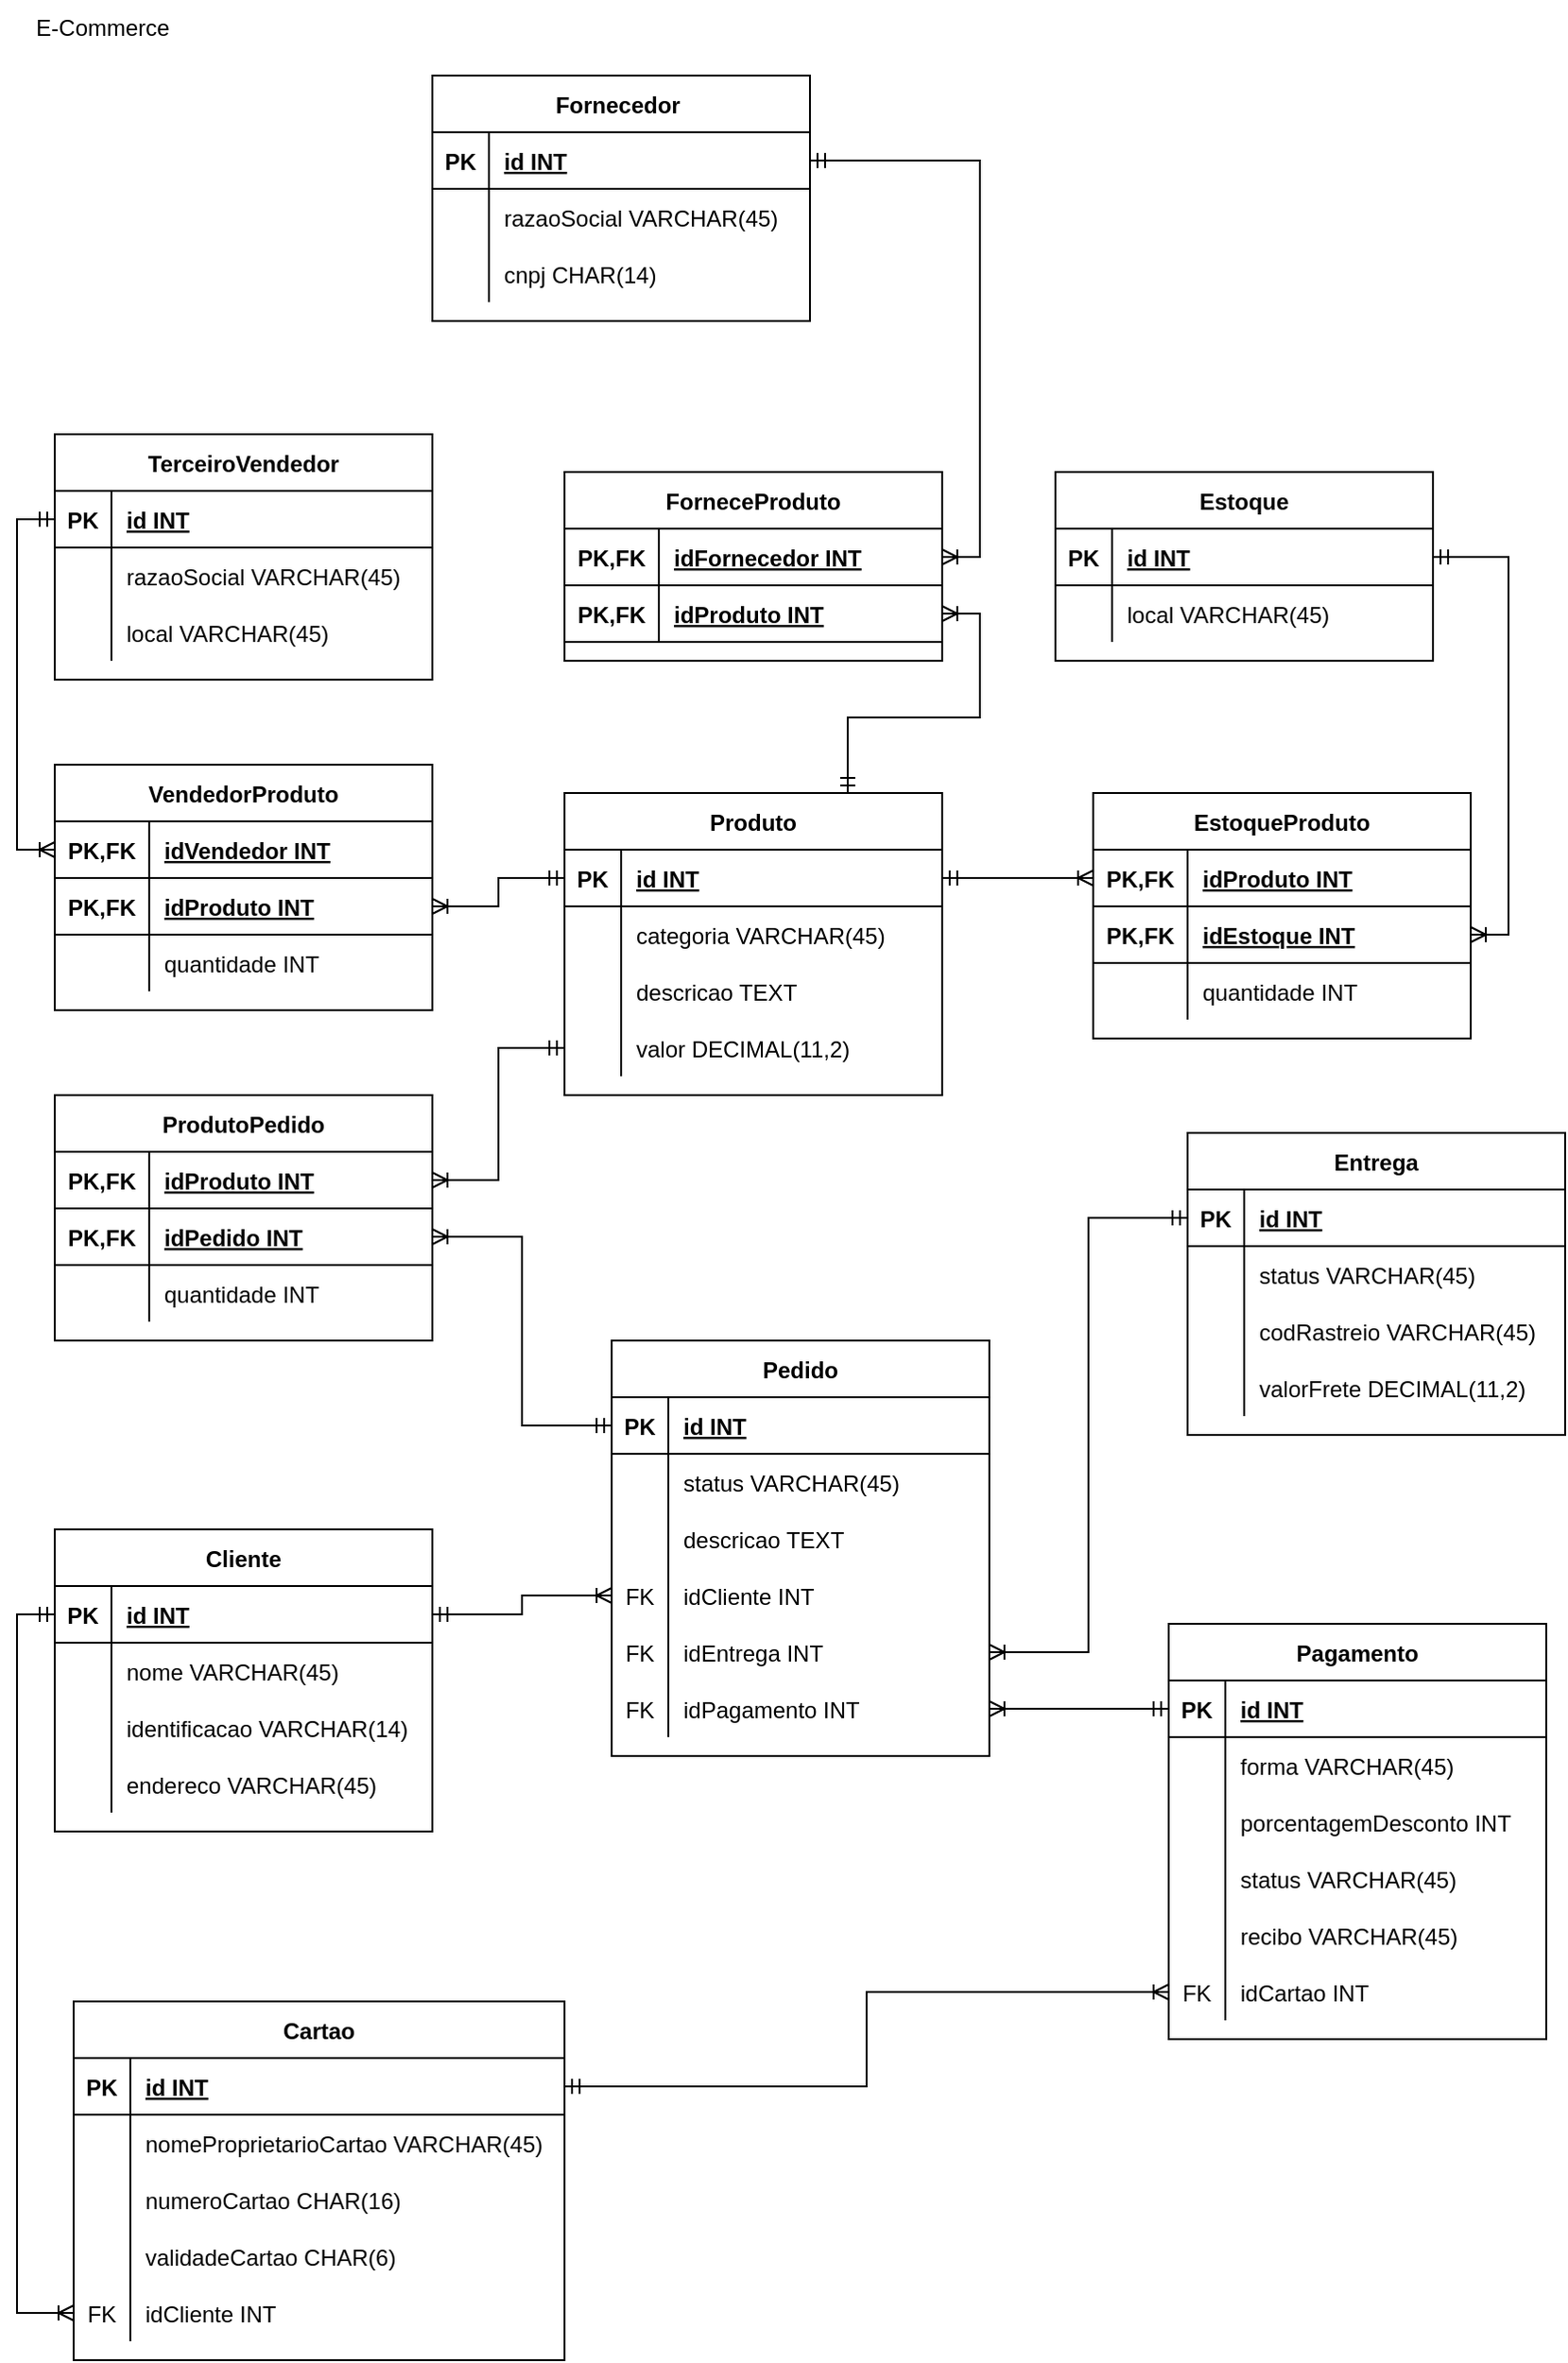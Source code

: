 <mxfile version="20.3.7" type="device"><diagram id="R2lEEEUBdFMjLlhIrx00" name="Page-1"><mxGraphModel dx="1422" dy="734" grid="1" gridSize="10" guides="1" tooltips="1" connect="1" arrows="1" fold="1" page="1" pageScale="1" pageWidth="850" pageHeight="1100" math="0" shadow="0" extFonts="Permanent Marker^https://fonts.googleapis.com/css?family=Permanent+Marker"><root><mxCell id="0"/><mxCell id="1" parent="0"/><mxCell id="KJIgtZhB9n6YzsX5uqHX-1" value="Fornecedor " style="shape=table;startSize=30;container=1;collapsible=1;childLayout=tableLayout;fixedRows=1;rowLines=0;fontStyle=1;align=center;resizeLast=1;" vertex="1" parent="1"><mxGeometry x="230" y="50" width="200" height="130" as="geometry"/></mxCell><mxCell id="KJIgtZhB9n6YzsX5uqHX-2" value="" style="shape=tableRow;horizontal=0;startSize=0;swimlaneHead=0;swimlaneBody=0;fillColor=none;collapsible=0;dropTarget=0;points=[[0,0.5],[1,0.5]];portConstraint=eastwest;top=0;left=0;right=0;bottom=1;" vertex="1" parent="KJIgtZhB9n6YzsX5uqHX-1"><mxGeometry y="30" width="200" height="30" as="geometry"/></mxCell><mxCell id="KJIgtZhB9n6YzsX5uqHX-3" value="PK" style="shape=partialRectangle;connectable=0;fillColor=none;top=0;left=0;bottom=0;right=0;fontStyle=1;overflow=hidden;" vertex="1" parent="KJIgtZhB9n6YzsX5uqHX-2"><mxGeometry width="30" height="30" as="geometry"><mxRectangle width="30" height="30" as="alternateBounds"/></mxGeometry></mxCell><mxCell id="KJIgtZhB9n6YzsX5uqHX-4" value="id INT" style="shape=partialRectangle;connectable=0;fillColor=none;top=0;left=0;bottom=0;right=0;align=left;spacingLeft=6;fontStyle=5;overflow=hidden;" vertex="1" parent="KJIgtZhB9n6YzsX5uqHX-2"><mxGeometry x="30" width="170" height="30" as="geometry"><mxRectangle width="170" height="30" as="alternateBounds"/></mxGeometry></mxCell><mxCell id="KJIgtZhB9n6YzsX5uqHX-5" value="" style="shape=tableRow;horizontal=0;startSize=0;swimlaneHead=0;swimlaneBody=0;fillColor=none;collapsible=0;dropTarget=0;points=[[0,0.5],[1,0.5]];portConstraint=eastwest;top=0;left=0;right=0;bottom=0;" vertex="1" parent="KJIgtZhB9n6YzsX5uqHX-1"><mxGeometry y="60" width="200" height="30" as="geometry"/></mxCell><mxCell id="KJIgtZhB9n6YzsX5uqHX-6" value="" style="shape=partialRectangle;connectable=0;fillColor=none;top=0;left=0;bottom=0;right=0;editable=1;overflow=hidden;" vertex="1" parent="KJIgtZhB9n6YzsX5uqHX-5"><mxGeometry width="30" height="30" as="geometry"><mxRectangle width="30" height="30" as="alternateBounds"/></mxGeometry></mxCell><mxCell id="KJIgtZhB9n6YzsX5uqHX-7" value="razaoSocial VARCHAR(45)" style="shape=partialRectangle;connectable=0;fillColor=none;top=0;left=0;bottom=0;right=0;align=left;spacingLeft=6;overflow=hidden;" vertex="1" parent="KJIgtZhB9n6YzsX5uqHX-5"><mxGeometry x="30" width="170" height="30" as="geometry"><mxRectangle width="170" height="30" as="alternateBounds"/></mxGeometry></mxCell><mxCell id="KJIgtZhB9n6YzsX5uqHX-8" value="" style="shape=tableRow;horizontal=0;startSize=0;swimlaneHead=0;swimlaneBody=0;fillColor=none;collapsible=0;dropTarget=0;points=[[0,0.5],[1,0.5]];portConstraint=eastwest;top=0;left=0;right=0;bottom=0;" vertex="1" parent="KJIgtZhB9n6YzsX5uqHX-1"><mxGeometry y="90" width="200" height="30" as="geometry"/></mxCell><mxCell id="KJIgtZhB9n6YzsX5uqHX-9" value="" style="shape=partialRectangle;connectable=0;fillColor=none;top=0;left=0;bottom=0;right=0;editable=1;overflow=hidden;" vertex="1" parent="KJIgtZhB9n6YzsX5uqHX-8"><mxGeometry width="30" height="30" as="geometry"><mxRectangle width="30" height="30" as="alternateBounds"/></mxGeometry></mxCell><mxCell id="KJIgtZhB9n6YzsX5uqHX-10" value="cnpj CHAR(14)" style="shape=partialRectangle;connectable=0;fillColor=none;top=0;left=0;bottom=0;right=0;align=left;spacingLeft=6;overflow=hidden;" vertex="1" parent="KJIgtZhB9n6YzsX5uqHX-8"><mxGeometry x="30" width="170" height="30" as="geometry"><mxRectangle width="170" height="30" as="alternateBounds"/></mxGeometry></mxCell><mxCell id="KJIgtZhB9n6YzsX5uqHX-14" value="E-Commerce" style="text;html=1;align=center;verticalAlign=middle;resizable=0;points=[];autosize=1;strokeColor=none;fillColor=none;" vertex="1" parent="1"><mxGeometry x="10" y="10" width="90" height="30" as="geometry"/></mxCell><mxCell id="KJIgtZhB9n6YzsX5uqHX-22" value="TerceiroVendedor" style="shape=table;startSize=30;container=1;collapsible=1;childLayout=tableLayout;fixedRows=1;rowLines=0;fontStyle=1;align=center;resizeLast=1;" vertex="1" parent="1"><mxGeometry x="30" y="240" width="200" height="130" as="geometry"/></mxCell><mxCell id="KJIgtZhB9n6YzsX5uqHX-23" value="" style="shape=tableRow;horizontal=0;startSize=0;swimlaneHead=0;swimlaneBody=0;fillColor=none;collapsible=0;dropTarget=0;points=[[0,0.5],[1,0.5]];portConstraint=eastwest;top=0;left=0;right=0;bottom=1;" vertex="1" parent="KJIgtZhB9n6YzsX5uqHX-22"><mxGeometry y="30" width="200" height="30" as="geometry"/></mxCell><mxCell id="KJIgtZhB9n6YzsX5uqHX-24" value="PK" style="shape=partialRectangle;connectable=0;fillColor=none;top=0;left=0;bottom=0;right=0;fontStyle=1;overflow=hidden;" vertex="1" parent="KJIgtZhB9n6YzsX5uqHX-23"><mxGeometry width="30" height="30" as="geometry"><mxRectangle width="30" height="30" as="alternateBounds"/></mxGeometry></mxCell><mxCell id="KJIgtZhB9n6YzsX5uqHX-25" value="id INT" style="shape=partialRectangle;connectable=0;fillColor=none;top=0;left=0;bottom=0;right=0;align=left;spacingLeft=6;fontStyle=5;overflow=hidden;" vertex="1" parent="KJIgtZhB9n6YzsX5uqHX-23"><mxGeometry x="30" width="170" height="30" as="geometry"><mxRectangle width="170" height="30" as="alternateBounds"/></mxGeometry></mxCell><mxCell id="KJIgtZhB9n6YzsX5uqHX-26" value="" style="shape=tableRow;horizontal=0;startSize=0;swimlaneHead=0;swimlaneBody=0;fillColor=none;collapsible=0;dropTarget=0;points=[[0,0.5],[1,0.5]];portConstraint=eastwest;top=0;left=0;right=0;bottom=0;" vertex="1" parent="KJIgtZhB9n6YzsX5uqHX-22"><mxGeometry y="60" width="200" height="30" as="geometry"/></mxCell><mxCell id="KJIgtZhB9n6YzsX5uqHX-27" value="" style="shape=partialRectangle;connectable=0;fillColor=none;top=0;left=0;bottom=0;right=0;editable=1;overflow=hidden;" vertex="1" parent="KJIgtZhB9n6YzsX5uqHX-26"><mxGeometry width="30" height="30" as="geometry"><mxRectangle width="30" height="30" as="alternateBounds"/></mxGeometry></mxCell><mxCell id="KJIgtZhB9n6YzsX5uqHX-28" value="razaoSocial VARCHAR(45)" style="shape=partialRectangle;connectable=0;fillColor=none;top=0;left=0;bottom=0;right=0;align=left;spacingLeft=6;overflow=hidden;" vertex="1" parent="KJIgtZhB9n6YzsX5uqHX-26"><mxGeometry x="30" width="170" height="30" as="geometry"><mxRectangle width="170" height="30" as="alternateBounds"/></mxGeometry></mxCell><mxCell id="KJIgtZhB9n6YzsX5uqHX-29" value="" style="shape=tableRow;horizontal=0;startSize=0;swimlaneHead=0;swimlaneBody=0;fillColor=none;collapsible=0;dropTarget=0;points=[[0,0.5],[1,0.5]];portConstraint=eastwest;top=0;left=0;right=0;bottom=0;" vertex="1" parent="KJIgtZhB9n6YzsX5uqHX-22"><mxGeometry y="90" width="200" height="30" as="geometry"/></mxCell><mxCell id="KJIgtZhB9n6YzsX5uqHX-30" value="" style="shape=partialRectangle;connectable=0;fillColor=none;top=0;left=0;bottom=0;right=0;editable=1;overflow=hidden;" vertex="1" parent="KJIgtZhB9n6YzsX5uqHX-29"><mxGeometry width="30" height="30" as="geometry"><mxRectangle width="30" height="30" as="alternateBounds"/></mxGeometry></mxCell><mxCell id="KJIgtZhB9n6YzsX5uqHX-31" value="local VARCHAR(45)" style="shape=partialRectangle;connectable=0;fillColor=none;top=0;left=0;bottom=0;right=0;align=left;spacingLeft=6;overflow=hidden;" vertex="1" parent="KJIgtZhB9n6YzsX5uqHX-29"><mxGeometry x="30" width="170" height="30" as="geometry"><mxRectangle width="170" height="30" as="alternateBounds"/></mxGeometry></mxCell><mxCell id="KJIgtZhB9n6YzsX5uqHX-42" value="Estoque" style="shape=table;startSize=30;container=1;collapsible=1;childLayout=tableLayout;fixedRows=1;rowLines=0;fontStyle=1;align=center;resizeLast=1;" vertex="1" parent="1"><mxGeometry x="560" y="260" width="200" height="100" as="geometry"/></mxCell><mxCell id="KJIgtZhB9n6YzsX5uqHX-43" value="" style="shape=tableRow;horizontal=0;startSize=0;swimlaneHead=0;swimlaneBody=0;fillColor=none;collapsible=0;dropTarget=0;points=[[0,0.5],[1,0.5]];portConstraint=eastwest;top=0;left=0;right=0;bottom=1;" vertex="1" parent="KJIgtZhB9n6YzsX5uqHX-42"><mxGeometry y="30" width="200" height="30" as="geometry"/></mxCell><mxCell id="KJIgtZhB9n6YzsX5uqHX-44" value="PK" style="shape=partialRectangle;connectable=0;fillColor=none;top=0;left=0;bottom=0;right=0;fontStyle=1;overflow=hidden;" vertex="1" parent="KJIgtZhB9n6YzsX5uqHX-43"><mxGeometry width="30" height="30" as="geometry"><mxRectangle width="30" height="30" as="alternateBounds"/></mxGeometry></mxCell><mxCell id="KJIgtZhB9n6YzsX5uqHX-45" value="id INT" style="shape=partialRectangle;connectable=0;fillColor=none;top=0;left=0;bottom=0;right=0;align=left;spacingLeft=6;fontStyle=5;overflow=hidden;" vertex="1" parent="KJIgtZhB9n6YzsX5uqHX-43"><mxGeometry x="30" width="170" height="30" as="geometry"><mxRectangle width="170" height="30" as="alternateBounds"/></mxGeometry></mxCell><mxCell id="KJIgtZhB9n6YzsX5uqHX-46" value="" style="shape=tableRow;horizontal=0;startSize=0;swimlaneHead=0;swimlaneBody=0;fillColor=none;collapsible=0;dropTarget=0;points=[[0,0.5],[1,0.5]];portConstraint=eastwest;top=0;left=0;right=0;bottom=0;" vertex="1" parent="KJIgtZhB9n6YzsX5uqHX-42"><mxGeometry y="60" width="200" height="30" as="geometry"/></mxCell><mxCell id="KJIgtZhB9n6YzsX5uqHX-47" value="" style="shape=partialRectangle;connectable=0;fillColor=none;top=0;left=0;bottom=0;right=0;editable=1;overflow=hidden;" vertex="1" parent="KJIgtZhB9n6YzsX5uqHX-46"><mxGeometry width="30" height="30" as="geometry"><mxRectangle width="30" height="30" as="alternateBounds"/></mxGeometry></mxCell><mxCell id="KJIgtZhB9n6YzsX5uqHX-48" value="local VARCHAR(45)" style="shape=partialRectangle;connectable=0;fillColor=none;top=0;left=0;bottom=0;right=0;align=left;spacingLeft=6;overflow=hidden;" vertex="1" parent="KJIgtZhB9n6YzsX5uqHX-46"><mxGeometry x="30" width="170" height="30" as="geometry"><mxRectangle width="170" height="30" as="alternateBounds"/></mxGeometry></mxCell><mxCell id="KJIgtZhB9n6YzsX5uqHX-52" value="ForneceProduto" style="shape=table;startSize=30;container=1;collapsible=1;childLayout=tableLayout;fixedRows=1;rowLines=0;fontStyle=1;align=center;resizeLast=1;" vertex="1" parent="1"><mxGeometry x="300" y="260" width="200" height="100" as="geometry"/></mxCell><mxCell id="KJIgtZhB9n6YzsX5uqHX-53" value="" style="shape=tableRow;horizontal=0;startSize=0;swimlaneHead=0;swimlaneBody=0;fillColor=none;collapsible=0;dropTarget=0;points=[[0,0.5],[1,0.5]];portConstraint=eastwest;top=0;left=0;right=0;bottom=1;" vertex="1" parent="KJIgtZhB9n6YzsX5uqHX-52"><mxGeometry y="30" width="200" height="30" as="geometry"/></mxCell><mxCell id="KJIgtZhB9n6YzsX5uqHX-54" value="PK,FK" style="shape=partialRectangle;connectable=0;fillColor=none;top=0;left=0;bottom=0;right=0;fontStyle=1;overflow=hidden;" vertex="1" parent="KJIgtZhB9n6YzsX5uqHX-53"><mxGeometry width="50" height="30" as="geometry"><mxRectangle width="50" height="30" as="alternateBounds"/></mxGeometry></mxCell><mxCell id="KJIgtZhB9n6YzsX5uqHX-55" value="idFornecedor INT" style="shape=partialRectangle;connectable=0;fillColor=none;top=0;left=0;bottom=0;right=0;align=left;spacingLeft=6;fontStyle=5;overflow=hidden;" vertex="1" parent="KJIgtZhB9n6YzsX5uqHX-53"><mxGeometry x="50" width="150" height="30" as="geometry"><mxRectangle width="150" height="30" as="alternateBounds"/></mxGeometry></mxCell><mxCell id="KJIgtZhB9n6YzsX5uqHX-62" value="" style="shape=tableRow;horizontal=0;startSize=0;swimlaneHead=0;swimlaneBody=0;fillColor=none;collapsible=0;dropTarget=0;points=[[0,0.5],[1,0.5]];portConstraint=eastwest;top=0;left=0;right=0;bottom=1;" vertex="1" parent="KJIgtZhB9n6YzsX5uqHX-52"><mxGeometry y="60" width="200" height="30" as="geometry"/></mxCell><mxCell id="KJIgtZhB9n6YzsX5uqHX-63" value="PK,FK" style="shape=partialRectangle;connectable=0;fillColor=none;top=0;left=0;bottom=0;right=0;fontStyle=1;overflow=hidden;" vertex="1" parent="KJIgtZhB9n6YzsX5uqHX-62"><mxGeometry width="50" height="30" as="geometry"><mxRectangle width="50" height="30" as="alternateBounds"/></mxGeometry></mxCell><mxCell id="KJIgtZhB9n6YzsX5uqHX-64" value="idProduto INT" style="shape=partialRectangle;connectable=0;fillColor=none;top=0;left=0;bottom=0;right=0;align=left;spacingLeft=6;fontStyle=5;overflow=hidden;" vertex="1" parent="KJIgtZhB9n6YzsX5uqHX-62"><mxGeometry x="50" width="150" height="30" as="geometry"><mxRectangle width="150" height="30" as="alternateBounds"/></mxGeometry></mxCell><mxCell id="KJIgtZhB9n6YzsX5uqHX-106" value="Produto" style="shape=table;startSize=30;container=1;collapsible=1;childLayout=tableLayout;fixedRows=1;rowLines=0;fontStyle=1;align=center;resizeLast=1;" vertex="1" parent="1"><mxGeometry x="300" y="430" width="200" height="160" as="geometry"/></mxCell><mxCell id="KJIgtZhB9n6YzsX5uqHX-107" value="" style="shape=tableRow;horizontal=0;startSize=0;swimlaneHead=0;swimlaneBody=0;fillColor=none;collapsible=0;dropTarget=0;points=[[0,0.5],[1,0.5]];portConstraint=eastwest;top=0;left=0;right=0;bottom=1;" vertex="1" parent="KJIgtZhB9n6YzsX5uqHX-106"><mxGeometry y="30" width="200" height="30" as="geometry"/></mxCell><mxCell id="KJIgtZhB9n6YzsX5uqHX-108" value="PK" style="shape=partialRectangle;connectable=0;fillColor=none;top=0;left=0;bottom=0;right=0;fontStyle=1;overflow=hidden;" vertex="1" parent="KJIgtZhB9n6YzsX5uqHX-107"><mxGeometry width="30" height="30" as="geometry"><mxRectangle width="30" height="30" as="alternateBounds"/></mxGeometry></mxCell><mxCell id="KJIgtZhB9n6YzsX5uqHX-109" value="id INT" style="shape=partialRectangle;connectable=0;fillColor=none;top=0;left=0;bottom=0;right=0;align=left;spacingLeft=6;fontStyle=5;overflow=hidden;" vertex="1" parent="KJIgtZhB9n6YzsX5uqHX-107"><mxGeometry x="30" width="170" height="30" as="geometry"><mxRectangle width="170" height="30" as="alternateBounds"/></mxGeometry></mxCell><mxCell id="KJIgtZhB9n6YzsX5uqHX-110" value="" style="shape=tableRow;horizontal=0;startSize=0;swimlaneHead=0;swimlaneBody=0;fillColor=none;collapsible=0;dropTarget=0;points=[[0,0.5],[1,0.5]];portConstraint=eastwest;top=0;left=0;right=0;bottom=0;" vertex="1" parent="KJIgtZhB9n6YzsX5uqHX-106"><mxGeometry y="60" width="200" height="30" as="geometry"/></mxCell><mxCell id="KJIgtZhB9n6YzsX5uqHX-111" value="" style="shape=partialRectangle;connectable=0;fillColor=none;top=0;left=0;bottom=0;right=0;editable=1;overflow=hidden;" vertex="1" parent="KJIgtZhB9n6YzsX5uqHX-110"><mxGeometry width="30" height="30" as="geometry"><mxRectangle width="30" height="30" as="alternateBounds"/></mxGeometry></mxCell><mxCell id="KJIgtZhB9n6YzsX5uqHX-112" value="categoria VARCHAR(45)" style="shape=partialRectangle;connectable=0;fillColor=none;top=0;left=0;bottom=0;right=0;align=left;spacingLeft=6;overflow=hidden;" vertex="1" parent="KJIgtZhB9n6YzsX5uqHX-110"><mxGeometry x="30" width="170" height="30" as="geometry"><mxRectangle width="170" height="30" as="alternateBounds"/></mxGeometry></mxCell><mxCell id="KJIgtZhB9n6YzsX5uqHX-113" value="" style="shape=tableRow;horizontal=0;startSize=0;swimlaneHead=0;swimlaneBody=0;fillColor=none;collapsible=0;dropTarget=0;points=[[0,0.5],[1,0.5]];portConstraint=eastwest;top=0;left=0;right=0;bottom=0;" vertex="1" parent="KJIgtZhB9n6YzsX5uqHX-106"><mxGeometry y="90" width="200" height="30" as="geometry"/></mxCell><mxCell id="KJIgtZhB9n6YzsX5uqHX-114" value="" style="shape=partialRectangle;connectable=0;fillColor=none;top=0;left=0;bottom=0;right=0;editable=1;overflow=hidden;" vertex="1" parent="KJIgtZhB9n6YzsX5uqHX-113"><mxGeometry width="30" height="30" as="geometry"><mxRectangle width="30" height="30" as="alternateBounds"/></mxGeometry></mxCell><mxCell id="KJIgtZhB9n6YzsX5uqHX-115" value="descricao TEXT" style="shape=partialRectangle;connectable=0;fillColor=none;top=0;left=0;bottom=0;right=0;align=left;spacingLeft=6;overflow=hidden;" vertex="1" parent="KJIgtZhB9n6YzsX5uqHX-113"><mxGeometry x="30" width="170" height="30" as="geometry"><mxRectangle width="170" height="30" as="alternateBounds"/></mxGeometry></mxCell><mxCell id="KJIgtZhB9n6YzsX5uqHX-132" value="" style="shape=tableRow;horizontal=0;startSize=0;swimlaneHead=0;swimlaneBody=0;fillColor=none;collapsible=0;dropTarget=0;points=[[0,0.5],[1,0.5]];portConstraint=eastwest;top=0;left=0;right=0;bottom=0;" vertex="1" parent="KJIgtZhB9n6YzsX5uqHX-106"><mxGeometry y="120" width="200" height="30" as="geometry"/></mxCell><mxCell id="KJIgtZhB9n6YzsX5uqHX-133" value="" style="shape=partialRectangle;connectable=0;fillColor=none;top=0;left=0;bottom=0;right=0;editable=1;overflow=hidden;" vertex="1" parent="KJIgtZhB9n6YzsX5uqHX-132"><mxGeometry width="30" height="30" as="geometry"><mxRectangle width="30" height="30" as="alternateBounds"/></mxGeometry></mxCell><mxCell id="KJIgtZhB9n6YzsX5uqHX-134" value="valor DECIMAL(11,2)" style="shape=partialRectangle;connectable=0;fillColor=none;top=0;left=0;bottom=0;right=0;align=left;spacingLeft=6;overflow=hidden;" vertex="1" parent="KJIgtZhB9n6YzsX5uqHX-132"><mxGeometry x="30" width="170" height="30" as="geometry"><mxRectangle width="170" height="30" as="alternateBounds"/></mxGeometry></mxCell><mxCell id="KJIgtZhB9n6YzsX5uqHX-119" value="VendedorProduto" style="shape=table;startSize=30;container=1;collapsible=1;childLayout=tableLayout;fixedRows=1;rowLines=0;fontStyle=1;align=center;resizeLast=1;" vertex="1" parent="1"><mxGeometry x="30" y="415" width="200" height="130" as="geometry"/></mxCell><mxCell id="KJIgtZhB9n6YzsX5uqHX-76" value="" style="shape=tableRow;horizontal=0;startSize=0;swimlaneHead=0;swimlaneBody=0;fillColor=none;collapsible=0;dropTarget=0;points=[[0,0.5],[1,0.5]];portConstraint=eastwest;top=0;left=0;right=0;bottom=1;" vertex="1" parent="KJIgtZhB9n6YzsX5uqHX-119"><mxGeometry y="30" width="200" height="30" as="geometry"/></mxCell><mxCell id="KJIgtZhB9n6YzsX5uqHX-77" value="PK,FK" style="shape=partialRectangle;connectable=0;fillColor=none;top=0;left=0;bottom=0;right=0;fontStyle=1;overflow=hidden;" vertex="1" parent="KJIgtZhB9n6YzsX5uqHX-76"><mxGeometry width="50" height="30" as="geometry"><mxRectangle width="50" height="30" as="alternateBounds"/></mxGeometry></mxCell><mxCell id="KJIgtZhB9n6YzsX5uqHX-78" value="idVendedor INT" style="shape=partialRectangle;connectable=0;fillColor=none;top=0;left=0;bottom=0;right=0;align=left;spacingLeft=6;fontStyle=5;overflow=hidden;" vertex="1" parent="KJIgtZhB9n6YzsX5uqHX-76"><mxGeometry x="50" width="150" height="30" as="geometry"><mxRectangle width="150" height="30" as="alternateBounds"/></mxGeometry></mxCell><mxCell id="KJIgtZhB9n6YzsX5uqHX-79" value="" style="shape=tableRow;horizontal=0;startSize=0;swimlaneHead=0;swimlaneBody=0;fillColor=none;collapsible=0;dropTarget=0;points=[[0,0.5],[1,0.5]];portConstraint=eastwest;top=0;left=0;right=0;bottom=1;" vertex="1" parent="KJIgtZhB9n6YzsX5uqHX-119"><mxGeometry y="60" width="200" height="30" as="geometry"/></mxCell><mxCell id="KJIgtZhB9n6YzsX5uqHX-80" value="PK,FK" style="shape=partialRectangle;connectable=0;fillColor=none;top=0;left=0;bottom=0;right=0;fontStyle=1;overflow=hidden;" vertex="1" parent="KJIgtZhB9n6YzsX5uqHX-79"><mxGeometry width="50" height="30" as="geometry"><mxRectangle width="50" height="30" as="alternateBounds"/></mxGeometry></mxCell><mxCell id="KJIgtZhB9n6YzsX5uqHX-81" value="idProduto INT" style="shape=partialRectangle;connectable=0;fillColor=none;top=0;left=0;bottom=0;right=0;align=left;spacingLeft=6;fontStyle=5;overflow=hidden;" vertex="1" parent="KJIgtZhB9n6YzsX5uqHX-79"><mxGeometry x="50" width="150" height="30" as="geometry"><mxRectangle width="150" height="30" as="alternateBounds"/></mxGeometry></mxCell><mxCell id="KJIgtZhB9n6YzsX5uqHX-126" value="" style="shape=tableRow;horizontal=0;startSize=0;swimlaneHead=0;swimlaneBody=0;fillColor=none;collapsible=0;dropTarget=0;points=[[0,0.5],[1,0.5]];portConstraint=eastwest;top=0;left=0;right=0;bottom=0;" vertex="1" parent="KJIgtZhB9n6YzsX5uqHX-119"><mxGeometry y="90" width="200" height="30" as="geometry"/></mxCell><mxCell id="KJIgtZhB9n6YzsX5uqHX-127" value="" style="shape=partialRectangle;connectable=0;fillColor=none;top=0;left=0;bottom=0;right=0;editable=1;overflow=hidden;" vertex="1" parent="KJIgtZhB9n6YzsX5uqHX-126"><mxGeometry width="50" height="30" as="geometry"><mxRectangle width="50" height="30" as="alternateBounds"/></mxGeometry></mxCell><mxCell id="KJIgtZhB9n6YzsX5uqHX-128" value="quantidade INT" style="shape=partialRectangle;connectable=0;fillColor=none;top=0;left=0;bottom=0;right=0;align=left;spacingLeft=6;overflow=hidden;" vertex="1" parent="KJIgtZhB9n6YzsX5uqHX-126"><mxGeometry x="50" width="150" height="30" as="geometry"><mxRectangle width="150" height="30" as="alternateBounds"/></mxGeometry></mxCell><mxCell id="KJIgtZhB9n6YzsX5uqHX-135" value="EstoqueProduto" style="shape=table;startSize=30;container=1;collapsible=1;childLayout=tableLayout;fixedRows=1;rowLines=0;fontStyle=1;align=center;resizeLast=1;" vertex="1" parent="1"><mxGeometry x="580" y="430" width="200" height="130" as="geometry"/></mxCell><mxCell id="KJIgtZhB9n6YzsX5uqHX-136" value="" style="shape=tableRow;horizontal=0;startSize=0;swimlaneHead=0;swimlaneBody=0;fillColor=none;collapsible=0;dropTarget=0;points=[[0,0.5],[1,0.5]];portConstraint=eastwest;top=0;left=0;right=0;bottom=1;" vertex="1" parent="KJIgtZhB9n6YzsX5uqHX-135"><mxGeometry y="30" width="200" height="30" as="geometry"/></mxCell><mxCell id="KJIgtZhB9n6YzsX5uqHX-137" value="PK,FK" style="shape=partialRectangle;connectable=0;fillColor=none;top=0;left=0;bottom=0;right=0;fontStyle=1;overflow=hidden;" vertex="1" parent="KJIgtZhB9n6YzsX5uqHX-136"><mxGeometry width="50" height="30" as="geometry"><mxRectangle width="50" height="30" as="alternateBounds"/></mxGeometry></mxCell><mxCell id="KJIgtZhB9n6YzsX5uqHX-138" value="idProduto INT" style="shape=partialRectangle;connectable=0;fillColor=none;top=0;left=0;bottom=0;right=0;align=left;spacingLeft=6;fontStyle=5;overflow=hidden;" vertex="1" parent="KJIgtZhB9n6YzsX5uqHX-136"><mxGeometry x="50" width="150" height="30" as="geometry"><mxRectangle width="150" height="30" as="alternateBounds"/></mxGeometry></mxCell><mxCell id="KJIgtZhB9n6YzsX5uqHX-139" value="" style="shape=tableRow;horizontal=0;startSize=0;swimlaneHead=0;swimlaneBody=0;fillColor=none;collapsible=0;dropTarget=0;points=[[0,0.5],[1,0.5]];portConstraint=eastwest;top=0;left=0;right=0;bottom=1;" vertex="1" parent="KJIgtZhB9n6YzsX5uqHX-135"><mxGeometry y="60" width="200" height="30" as="geometry"/></mxCell><mxCell id="KJIgtZhB9n6YzsX5uqHX-140" value="PK,FK" style="shape=partialRectangle;connectable=0;fillColor=none;top=0;left=0;bottom=0;right=0;fontStyle=1;overflow=hidden;" vertex="1" parent="KJIgtZhB9n6YzsX5uqHX-139"><mxGeometry width="50" height="30" as="geometry"><mxRectangle width="50" height="30" as="alternateBounds"/></mxGeometry></mxCell><mxCell id="KJIgtZhB9n6YzsX5uqHX-141" value="idEstoque INT" style="shape=partialRectangle;connectable=0;fillColor=none;top=0;left=0;bottom=0;right=0;align=left;spacingLeft=6;fontStyle=5;overflow=hidden;" vertex="1" parent="KJIgtZhB9n6YzsX5uqHX-139"><mxGeometry x="50" width="150" height="30" as="geometry"><mxRectangle width="150" height="30" as="alternateBounds"/></mxGeometry></mxCell><mxCell id="KJIgtZhB9n6YzsX5uqHX-142" value="" style="shape=tableRow;horizontal=0;startSize=0;swimlaneHead=0;swimlaneBody=0;fillColor=none;collapsible=0;dropTarget=0;points=[[0,0.5],[1,0.5]];portConstraint=eastwest;top=0;left=0;right=0;bottom=0;" vertex="1" parent="KJIgtZhB9n6YzsX5uqHX-135"><mxGeometry y="90" width="200" height="30" as="geometry"/></mxCell><mxCell id="KJIgtZhB9n6YzsX5uqHX-143" value="" style="shape=partialRectangle;connectable=0;fillColor=none;top=0;left=0;bottom=0;right=0;editable=1;overflow=hidden;" vertex="1" parent="KJIgtZhB9n6YzsX5uqHX-142"><mxGeometry width="50" height="30" as="geometry"><mxRectangle width="50" height="30" as="alternateBounds"/></mxGeometry></mxCell><mxCell id="KJIgtZhB9n6YzsX5uqHX-144" value="quantidade INT" style="shape=partialRectangle;connectable=0;fillColor=none;top=0;left=0;bottom=0;right=0;align=left;spacingLeft=6;overflow=hidden;" vertex="1" parent="KJIgtZhB9n6YzsX5uqHX-142"><mxGeometry x="50" width="150" height="30" as="geometry"><mxRectangle width="150" height="30" as="alternateBounds"/></mxGeometry></mxCell><mxCell id="KJIgtZhB9n6YzsX5uqHX-145" value="ProdutoPedido" style="shape=table;startSize=30;container=1;collapsible=1;childLayout=tableLayout;fixedRows=1;rowLines=0;fontStyle=1;align=center;resizeLast=1;" vertex="1" parent="1"><mxGeometry x="30" y="590" width="200" height="130" as="geometry"/></mxCell><mxCell id="KJIgtZhB9n6YzsX5uqHX-146" value="" style="shape=tableRow;horizontal=0;startSize=0;swimlaneHead=0;swimlaneBody=0;fillColor=none;collapsible=0;dropTarget=0;points=[[0,0.5],[1,0.5]];portConstraint=eastwest;top=0;left=0;right=0;bottom=1;" vertex="1" parent="KJIgtZhB9n6YzsX5uqHX-145"><mxGeometry y="30" width="200" height="30" as="geometry"/></mxCell><mxCell id="KJIgtZhB9n6YzsX5uqHX-147" value="PK,FK" style="shape=partialRectangle;connectable=0;fillColor=none;top=0;left=0;bottom=0;right=0;fontStyle=1;overflow=hidden;" vertex="1" parent="KJIgtZhB9n6YzsX5uqHX-146"><mxGeometry width="50" height="30" as="geometry"><mxRectangle width="50" height="30" as="alternateBounds"/></mxGeometry></mxCell><mxCell id="KJIgtZhB9n6YzsX5uqHX-148" value="idProduto INT" style="shape=partialRectangle;connectable=0;fillColor=none;top=0;left=0;bottom=0;right=0;align=left;spacingLeft=6;fontStyle=5;overflow=hidden;" vertex="1" parent="KJIgtZhB9n6YzsX5uqHX-146"><mxGeometry x="50" width="150" height="30" as="geometry"><mxRectangle width="150" height="30" as="alternateBounds"/></mxGeometry></mxCell><mxCell id="KJIgtZhB9n6YzsX5uqHX-149" value="" style="shape=tableRow;horizontal=0;startSize=0;swimlaneHead=0;swimlaneBody=0;fillColor=none;collapsible=0;dropTarget=0;points=[[0,0.5],[1,0.5]];portConstraint=eastwest;top=0;left=0;right=0;bottom=1;" vertex="1" parent="KJIgtZhB9n6YzsX5uqHX-145"><mxGeometry y="60" width="200" height="30" as="geometry"/></mxCell><mxCell id="KJIgtZhB9n6YzsX5uqHX-150" value="PK,FK" style="shape=partialRectangle;connectable=0;fillColor=none;top=0;left=0;bottom=0;right=0;fontStyle=1;overflow=hidden;" vertex="1" parent="KJIgtZhB9n6YzsX5uqHX-149"><mxGeometry width="50" height="30" as="geometry"><mxRectangle width="50" height="30" as="alternateBounds"/></mxGeometry></mxCell><mxCell id="KJIgtZhB9n6YzsX5uqHX-151" value="idPedido INT" style="shape=partialRectangle;connectable=0;fillColor=none;top=0;left=0;bottom=0;right=0;align=left;spacingLeft=6;fontStyle=5;overflow=hidden;" vertex="1" parent="KJIgtZhB9n6YzsX5uqHX-149"><mxGeometry x="50" width="150" height="30" as="geometry"><mxRectangle width="150" height="30" as="alternateBounds"/></mxGeometry></mxCell><mxCell id="KJIgtZhB9n6YzsX5uqHX-152" value="" style="shape=tableRow;horizontal=0;startSize=0;swimlaneHead=0;swimlaneBody=0;fillColor=none;collapsible=0;dropTarget=0;points=[[0,0.5],[1,0.5]];portConstraint=eastwest;top=0;left=0;right=0;bottom=0;" vertex="1" parent="KJIgtZhB9n6YzsX5uqHX-145"><mxGeometry y="90" width="200" height="30" as="geometry"/></mxCell><mxCell id="KJIgtZhB9n6YzsX5uqHX-153" value="" style="shape=partialRectangle;connectable=0;fillColor=none;top=0;left=0;bottom=0;right=0;editable=1;overflow=hidden;" vertex="1" parent="KJIgtZhB9n6YzsX5uqHX-152"><mxGeometry width="50" height="30" as="geometry"><mxRectangle width="50" height="30" as="alternateBounds"/></mxGeometry></mxCell><mxCell id="KJIgtZhB9n6YzsX5uqHX-154" value="quantidade INT" style="shape=partialRectangle;connectable=0;fillColor=none;top=0;left=0;bottom=0;right=0;align=left;spacingLeft=6;overflow=hidden;" vertex="1" parent="KJIgtZhB9n6YzsX5uqHX-152"><mxGeometry x="50" width="150" height="30" as="geometry"><mxRectangle width="150" height="30" as="alternateBounds"/></mxGeometry></mxCell><mxCell id="KJIgtZhB9n6YzsX5uqHX-155" value="Pedido" style="shape=table;startSize=30;container=1;collapsible=1;childLayout=tableLayout;fixedRows=1;rowLines=0;fontStyle=1;align=center;resizeLast=1;" vertex="1" parent="1"><mxGeometry x="325" y="720" width="200" height="220" as="geometry"/></mxCell><mxCell id="KJIgtZhB9n6YzsX5uqHX-156" value="" style="shape=tableRow;horizontal=0;startSize=0;swimlaneHead=0;swimlaneBody=0;fillColor=none;collapsible=0;dropTarget=0;points=[[0,0.5],[1,0.5]];portConstraint=eastwest;top=0;left=0;right=0;bottom=1;" vertex="1" parent="KJIgtZhB9n6YzsX5uqHX-155"><mxGeometry y="30" width="200" height="30" as="geometry"/></mxCell><mxCell id="KJIgtZhB9n6YzsX5uqHX-157" value="PK" style="shape=partialRectangle;connectable=0;fillColor=none;top=0;left=0;bottom=0;right=0;fontStyle=1;overflow=hidden;" vertex="1" parent="KJIgtZhB9n6YzsX5uqHX-156"><mxGeometry width="30" height="30" as="geometry"><mxRectangle width="30" height="30" as="alternateBounds"/></mxGeometry></mxCell><mxCell id="KJIgtZhB9n6YzsX5uqHX-158" value="id INT" style="shape=partialRectangle;connectable=0;fillColor=none;top=0;left=0;bottom=0;right=0;align=left;spacingLeft=6;fontStyle=5;overflow=hidden;" vertex="1" parent="KJIgtZhB9n6YzsX5uqHX-156"><mxGeometry x="30" width="170" height="30" as="geometry"><mxRectangle width="170" height="30" as="alternateBounds"/></mxGeometry></mxCell><mxCell id="KJIgtZhB9n6YzsX5uqHX-159" value="" style="shape=tableRow;horizontal=0;startSize=0;swimlaneHead=0;swimlaneBody=0;fillColor=none;collapsible=0;dropTarget=0;points=[[0,0.5],[1,0.5]];portConstraint=eastwest;top=0;left=0;right=0;bottom=0;" vertex="1" parent="KJIgtZhB9n6YzsX5uqHX-155"><mxGeometry y="60" width="200" height="30" as="geometry"/></mxCell><mxCell id="KJIgtZhB9n6YzsX5uqHX-160" value="" style="shape=partialRectangle;connectable=0;fillColor=none;top=0;left=0;bottom=0;right=0;editable=1;overflow=hidden;" vertex="1" parent="KJIgtZhB9n6YzsX5uqHX-159"><mxGeometry width="30" height="30" as="geometry"><mxRectangle width="30" height="30" as="alternateBounds"/></mxGeometry></mxCell><mxCell id="KJIgtZhB9n6YzsX5uqHX-161" value="status VARCHAR(45)" style="shape=partialRectangle;connectable=0;fillColor=none;top=0;left=0;bottom=0;right=0;align=left;spacingLeft=6;overflow=hidden;" vertex="1" parent="KJIgtZhB9n6YzsX5uqHX-159"><mxGeometry x="30" width="170" height="30" as="geometry"><mxRectangle width="170" height="30" as="alternateBounds"/></mxGeometry></mxCell><mxCell id="KJIgtZhB9n6YzsX5uqHX-162" value="" style="shape=tableRow;horizontal=0;startSize=0;swimlaneHead=0;swimlaneBody=0;fillColor=none;collapsible=0;dropTarget=0;points=[[0,0.5],[1,0.5]];portConstraint=eastwest;top=0;left=0;right=0;bottom=0;" vertex="1" parent="KJIgtZhB9n6YzsX5uqHX-155"><mxGeometry y="90" width="200" height="30" as="geometry"/></mxCell><mxCell id="KJIgtZhB9n6YzsX5uqHX-163" value="" style="shape=partialRectangle;connectable=0;fillColor=none;top=0;left=0;bottom=0;right=0;editable=1;overflow=hidden;" vertex="1" parent="KJIgtZhB9n6YzsX5uqHX-162"><mxGeometry width="30" height="30" as="geometry"><mxRectangle width="30" height="30" as="alternateBounds"/></mxGeometry></mxCell><mxCell id="KJIgtZhB9n6YzsX5uqHX-164" value="descricao TEXT" style="shape=partialRectangle;connectable=0;fillColor=none;top=0;left=0;bottom=0;right=0;align=left;spacingLeft=6;overflow=hidden;" vertex="1" parent="KJIgtZhB9n6YzsX5uqHX-162"><mxGeometry x="30" width="170" height="30" as="geometry"><mxRectangle width="170" height="30" as="alternateBounds"/></mxGeometry></mxCell><mxCell id="KJIgtZhB9n6YzsX5uqHX-181" value="" style="shape=tableRow;horizontal=0;startSize=0;swimlaneHead=0;swimlaneBody=0;fillColor=none;collapsible=0;dropTarget=0;points=[[0,0.5],[1,0.5]];portConstraint=eastwest;top=0;left=0;right=0;bottom=0;" vertex="1" parent="KJIgtZhB9n6YzsX5uqHX-155"><mxGeometry y="120" width="200" height="30" as="geometry"/></mxCell><mxCell id="KJIgtZhB9n6YzsX5uqHX-182" value="FK" style="shape=partialRectangle;connectable=0;fillColor=none;top=0;left=0;bottom=0;right=0;editable=1;overflow=hidden;" vertex="1" parent="KJIgtZhB9n6YzsX5uqHX-181"><mxGeometry width="30" height="30" as="geometry"><mxRectangle width="30" height="30" as="alternateBounds"/></mxGeometry></mxCell><mxCell id="KJIgtZhB9n6YzsX5uqHX-183" value="idCliente INT" style="shape=partialRectangle;connectable=0;fillColor=none;top=0;left=0;bottom=0;right=0;align=left;spacingLeft=6;overflow=hidden;" vertex="1" parent="KJIgtZhB9n6YzsX5uqHX-181"><mxGeometry x="30" width="170" height="30" as="geometry"><mxRectangle width="170" height="30" as="alternateBounds"/></mxGeometry></mxCell><mxCell id="KJIgtZhB9n6YzsX5uqHX-294" value="" style="shape=tableRow;horizontal=0;startSize=0;swimlaneHead=0;swimlaneBody=0;fillColor=none;collapsible=0;dropTarget=0;points=[[0,0.5],[1,0.5]];portConstraint=eastwest;top=0;left=0;right=0;bottom=0;" vertex="1" parent="KJIgtZhB9n6YzsX5uqHX-155"><mxGeometry y="150" width="200" height="30" as="geometry"/></mxCell><mxCell id="KJIgtZhB9n6YzsX5uqHX-295" value="FK" style="shape=partialRectangle;connectable=0;fillColor=none;top=0;left=0;bottom=0;right=0;editable=1;overflow=hidden;" vertex="1" parent="KJIgtZhB9n6YzsX5uqHX-294"><mxGeometry width="30" height="30" as="geometry"><mxRectangle width="30" height="30" as="alternateBounds"/></mxGeometry></mxCell><mxCell id="KJIgtZhB9n6YzsX5uqHX-296" value="idEntrega INT" style="shape=partialRectangle;connectable=0;fillColor=none;top=0;left=0;bottom=0;right=0;align=left;spacingLeft=6;overflow=hidden;" vertex="1" parent="KJIgtZhB9n6YzsX5uqHX-294"><mxGeometry x="30" width="170" height="30" as="geometry"><mxRectangle width="170" height="30" as="alternateBounds"/></mxGeometry></mxCell><mxCell id="KJIgtZhB9n6YzsX5uqHX-236" value="" style="shape=tableRow;horizontal=0;startSize=0;swimlaneHead=0;swimlaneBody=0;fillColor=none;collapsible=0;dropTarget=0;points=[[0,0.5],[1,0.5]];portConstraint=eastwest;top=0;left=0;right=0;bottom=0;" vertex="1" parent="KJIgtZhB9n6YzsX5uqHX-155"><mxGeometry y="180" width="200" height="30" as="geometry"/></mxCell><mxCell id="KJIgtZhB9n6YzsX5uqHX-237" value="FK" style="shape=partialRectangle;connectable=0;fillColor=none;top=0;left=0;bottom=0;right=0;editable=1;overflow=hidden;" vertex="1" parent="KJIgtZhB9n6YzsX5uqHX-236"><mxGeometry width="30" height="30" as="geometry"><mxRectangle width="30" height="30" as="alternateBounds"/></mxGeometry></mxCell><mxCell id="KJIgtZhB9n6YzsX5uqHX-238" value="idPagamento INT" style="shape=partialRectangle;connectable=0;fillColor=none;top=0;left=0;bottom=0;right=0;align=left;spacingLeft=6;overflow=hidden;" vertex="1" parent="KJIgtZhB9n6YzsX5uqHX-236"><mxGeometry x="30" width="170" height="30" as="geometry"><mxRectangle width="170" height="30" as="alternateBounds"/></mxGeometry></mxCell><mxCell id="KJIgtZhB9n6YzsX5uqHX-168" value="Cliente" style="shape=table;startSize=30;container=1;collapsible=1;childLayout=tableLayout;fixedRows=1;rowLines=0;fontStyle=1;align=center;resizeLast=1;" vertex="1" parent="1"><mxGeometry x="30" y="820" width="200" height="160" as="geometry"/></mxCell><mxCell id="KJIgtZhB9n6YzsX5uqHX-169" value="" style="shape=tableRow;horizontal=0;startSize=0;swimlaneHead=0;swimlaneBody=0;fillColor=none;collapsible=0;dropTarget=0;points=[[0,0.5],[1,0.5]];portConstraint=eastwest;top=0;left=0;right=0;bottom=1;" vertex="1" parent="KJIgtZhB9n6YzsX5uqHX-168"><mxGeometry y="30" width="200" height="30" as="geometry"/></mxCell><mxCell id="KJIgtZhB9n6YzsX5uqHX-170" value="PK" style="shape=partialRectangle;connectable=0;fillColor=none;top=0;left=0;bottom=0;right=0;fontStyle=1;overflow=hidden;" vertex="1" parent="KJIgtZhB9n6YzsX5uqHX-169"><mxGeometry width="30" height="30" as="geometry"><mxRectangle width="30" height="30" as="alternateBounds"/></mxGeometry></mxCell><mxCell id="KJIgtZhB9n6YzsX5uqHX-171" value="id INT" style="shape=partialRectangle;connectable=0;fillColor=none;top=0;left=0;bottom=0;right=0;align=left;spacingLeft=6;fontStyle=5;overflow=hidden;" vertex="1" parent="KJIgtZhB9n6YzsX5uqHX-169"><mxGeometry x="30" width="170" height="30" as="geometry"><mxRectangle width="170" height="30" as="alternateBounds"/></mxGeometry></mxCell><mxCell id="KJIgtZhB9n6YzsX5uqHX-172" value="" style="shape=tableRow;horizontal=0;startSize=0;swimlaneHead=0;swimlaneBody=0;fillColor=none;collapsible=0;dropTarget=0;points=[[0,0.5],[1,0.5]];portConstraint=eastwest;top=0;left=0;right=0;bottom=0;" vertex="1" parent="KJIgtZhB9n6YzsX5uqHX-168"><mxGeometry y="60" width="200" height="30" as="geometry"/></mxCell><mxCell id="KJIgtZhB9n6YzsX5uqHX-173" value="" style="shape=partialRectangle;connectable=0;fillColor=none;top=0;left=0;bottom=0;right=0;editable=1;overflow=hidden;" vertex="1" parent="KJIgtZhB9n6YzsX5uqHX-172"><mxGeometry width="30" height="30" as="geometry"><mxRectangle width="30" height="30" as="alternateBounds"/></mxGeometry></mxCell><mxCell id="KJIgtZhB9n6YzsX5uqHX-174" value="nome VARCHAR(45)" style="shape=partialRectangle;connectable=0;fillColor=none;top=0;left=0;bottom=0;right=0;align=left;spacingLeft=6;overflow=hidden;" vertex="1" parent="KJIgtZhB9n6YzsX5uqHX-172"><mxGeometry x="30" width="170" height="30" as="geometry"><mxRectangle width="170" height="30" as="alternateBounds"/></mxGeometry></mxCell><mxCell id="KJIgtZhB9n6YzsX5uqHX-175" value="" style="shape=tableRow;horizontal=0;startSize=0;swimlaneHead=0;swimlaneBody=0;fillColor=none;collapsible=0;dropTarget=0;points=[[0,0.5],[1,0.5]];portConstraint=eastwest;top=0;left=0;right=0;bottom=0;" vertex="1" parent="KJIgtZhB9n6YzsX5uqHX-168"><mxGeometry y="90" width="200" height="30" as="geometry"/></mxCell><mxCell id="KJIgtZhB9n6YzsX5uqHX-176" value="" style="shape=partialRectangle;connectable=0;fillColor=none;top=0;left=0;bottom=0;right=0;editable=1;overflow=hidden;" vertex="1" parent="KJIgtZhB9n6YzsX5uqHX-175"><mxGeometry width="30" height="30" as="geometry"><mxRectangle width="30" height="30" as="alternateBounds"/></mxGeometry></mxCell><mxCell id="KJIgtZhB9n6YzsX5uqHX-177" value="identificacao VARCHAR(14)" style="shape=partialRectangle;connectable=0;fillColor=none;top=0;left=0;bottom=0;right=0;align=left;spacingLeft=6;overflow=hidden;" vertex="1" parent="KJIgtZhB9n6YzsX5uqHX-175"><mxGeometry x="30" width="170" height="30" as="geometry"><mxRectangle width="170" height="30" as="alternateBounds"/></mxGeometry></mxCell><mxCell id="KJIgtZhB9n6YzsX5uqHX-178" value="" style="shape=tableRow;horizontal=0;startSize=0;swimlaneHead=0;swimlaneBody=0;fillColor=none;collapsible=0;dropTarget=0;points=[[0,0.5],[1,0.5]];portConstraint=eastwest;top=0;left=0;right=0;bottom=0;" vertex="1" parent="KJIgtZhB9n6YzsX5uqHX-168"><mxGeometry y="120" width="200" height="30" as="geometry"/></mxCell><mxCell id="KJIgtZhB9n6YzsX5uqHX-179" value="" style="shape=partialRectangle;connectable=0;fillColor=none;top=0;left=0;bottom=0;right=0;editable=1;overflow=hidden;" vertex="1" parent="KJIgtZhB9n6YzsX5uqHX-178"><mxGeometry width="30" height="30" as="geometry"><mxRectangle width="30" height="30" as="alternateBounds"/></mxGeometry></mxCell><mxCell id="KJIgtZhB9n6YzsX5uqHX-180" value="endereco VARCHAR(45)" style="shape=partialRectangle;connectable=0;fillColor=none;top=0;left=0;bottom=0;right=0;align=left;spacingLeft=6;overflow=hidden;" vertex="1" parent="KJIgtZhB9n6YzsX5uqHX-178"><mxGeometry x="30" width="170" height="30" as="geometry"><mxRectangle width="170" height="30" as="alternateBounds"/></mxGeometry></mxCell><mxCell id="KJIgtZhB9n6YzsX5uqHX-188" style="edgeStyle=orthogonalEdgeStyle;rounded=0;orthogonalLoop=1;jettySize=auto;html=1;exitX=0;exitY=0.5;exitDx=0;exitDy=0;startArrow=ERoneToMany;startFill=0;endArrow=ERmandOne;endFill=0;entryX=1;entryY=0.5;entryDx=0;entryDy=0;" edge="1" parent="1" source="KJIgtZhB9n6YzsX5uqHX-181" target="KJIgtZhB9n6YzsX5uqHX-169"><mxGeometry relative="1" as="geometry"><mxPoint x="250" y="870" as="targetPoint"/></mxGeometry></mxCell><mxCell id="KJIgtZhB9n6YzsX5uqHX-189" style="edgeStyle=orthogonalEdgeStyle;rounded=0;orthogonalLoop=1;jettySize=auto;html=1;exitX=1;exitY=0.5;exitDx=0;exitDy=0;entryX=0;entryY=0.5;entryDx=0;entryDy=0;startArrow=ERoneToMany;startFill=0;endArrow=ERmandOne;endFill=0;" edge="1" parent="1" source="KJIgtZhB9n6YzsX5uqHX-149" target="KJIgtZhB9n6YzsX5uqHX-156"><mxGeometry relative="1" as="geometry"/></mxCell><mxCell id="KJIgtZhB9n6YzsX5uqHX-191" style="edgeStyle=orthogonalEdgeStyle;rounded=0;orthogonalLoop=1;jettySize=auto;html=1;exitX=1;exitY=0.5;exitDx=0;exitDy=0;entryX=0;entryY=0.5;entryDx=0;entryDy=0;startArrow=ERoneToMany;startFill=0;endArrow=ERmandOne;endFill=0;" edge="1" parent="1" source="KJIgtZhB9n6YzsX5uqHX-146" target="KJIgtZhB9n6YzsX5uqHX-132"><mxGeometry relative="1" as="geometry"/></mxCell><mxCell id="KJIgtZhB9n6YzsX5uqHX-192" style="edgeStyle=orthogonalEdgeStyle;rounded=0;orthogonalLoop=1;jettySize=auto;html=1;exitX=1;exitY=0.5;exitDx=0;exitDy=0;entryX=0;entryY=0.5;entryDx=0;entryDy=0;startArrow=ERoneToMany;startFill=0;endArrow=ERmandOne;endFill=0;" edge="1" parent="1" source="KJIgtZhB9n6YzsX5uqHX-79" target="KJIgtZhB9n6YzsX5uqHX-107"><mxGeometry relative="1" as="geometry"/></mxCell><mxCell id="KJIgtZhB9n6YzsX5uqHX-195" style="edgeStyle=orthogonalEdgeStyle;rounded=0;orthogonalLoop=1;jettySize=auto;html=1;exitX=0;exitY=0.5;exitDx=0;exitDy=0;entryX=0;entryY=0.5;entryDx=0;entryDy=0;startArrow=ERoneToMany;startFill=0;endArrow=ERmandOne;endFill=0;" edge="1" parent="1" source="KJIgtZhB9n6YzsX5uqHX-76" target="KJIgtZhB9n6YzsX5uqHX-23"><mxGeometry relative="1" as="geometry"/></mxCell><mxCell id="KJIgtZhB9n6YzsX5uqHX-196" style="edgeStyle=orthogonalEdgeStyle;rounded=0;orthogonalLoop=1;jettySize=auto;html=1;exitX=0;exitY=0.5;exitDx=0;exitDy=0;entryX=1;entryY=0.5;entryDx=0;entryDy=0;startArrow=ERoneToMany;startFill=0;endArrow=ERmandOne;endFill=0;" edge="1" parent="1" source="KJIgtZhB9n6YzsX5uqHX-136" target="KJIgtZhB9n6YzsX5uqHX-107"><mxGeometry relative="1" as="geometry"/></mxCell><mxCell id="KJIgtZhB9n6YzsX5uqHX-197" style="edgeStyle=orthogonalEdgeStyle;rounded=0;orthogonalLoop=1;jettySize=auto;html=1;exitX=1;exitY=0.5;exitDx=0;exitDy=0;entryX=1;entryY=0.5;entryDx=0;entryDy=0;startArrow=ERoneToMany;startFill=0;endArrow=ERmandOne;endFill=0;" edge="1" parent="1" source="KJIgtZhB9n6YzsX5uqHX-139" target="KJIgtZhB9n6YzsX5uqHX-43"><mxGeometry relative="1" as="geometry"/></mxCell><mxCell id="KJIgtZhB9n6YzsX5uqHX-198" style="edgeStyle=orthogonalEdgeStyle;rounded=0;orthogonalLoop=1;jettySize=auto;html=1;exitX=1;exitY=0.5;exitDx=0;exitDy=0;entryX=0.75;entryY=0;entryDx=0;entryDy=0;startArrow=ERoneToMany;startFill=0;endArrow=ERmandOne;endFill=0;" edge="1" parent="1" source="KJIgtZhB9n6YzsX5uqHX-62" target="KJIgtZhB9n6YzsX5uqHX-106"><mxGeometry relative="1" as="geometry"/></mxCell><mxCell id="KJIgtZhB9n6YzsX5uqHX-200" style="edgeStyle=orthogonalEdgeStyle;rounded=0;orthogonalLoop=1;jettySize=auto;html=1;exitX=1;exitY=0.5;exitDx=0;exitDy=0;entryX=1;entryY=0.5;entryDx=0;entryDy=0;startArrow=ERoneToMany;startFill=0;endArrow=ERmandOne;endFill=0;" edge="1" parent="1" source="KJIgtZhB9n6YzsX5uqHX-53" target="KJIgtZhB9n6YzsX5uqHX-2"><mxGeometry relative="1" as="geometry"/></mxCell><mxCell id="KJIgtZhB9n6YzsX5uqHX-201" value="Entrega" style="shape=table;startSize=30;container=1;collapsible=1;childLayout=tableLayout;fixedRows=1;rowLines=0;fontStyle=1;align=center;resizeLast=1;" vertex="1" parent="1"><mxGeometry x="630" y="610" width="200" height="160" as="geometry"/></mxCell><mxCell id="KJIgtZhB9n6YzsX5uqHX-202" value="" style="shape=tableRow;horizontal=0;startSize=0;swimlaneHead=0;swimlaneBody=0;fillColor=none;collapsible=0;dropTarget=0;points=[[0,0.5],[1,0.5]];portConstraint=eastwest;top=0;left=0;right=0;bottom=1;" vertex="1" parent="KJIgtZhB9n6YzsX5uqHX-201"><mxGeometry y="30" width="200" height="30" as="geometry"/></mxCell><mxCell id="KJIgtZhB9n6YzsX5uqHX-203" value="PK" style="shape=partialRectangle;connectable=0;fillColor=none;top=0;left=0;bottom=0;right=0;fontStyle=1;overflow=hidden;" vertex="1" parent="KJIgtZhB9n6YzsX5uqHX-202"><mxGeometry width="30" height="30" as="geometry"><mxRectangle width="30" height="30" as="alternateBounds"/></mxGeometry></mxCell><mxCell id="KJIgtZhB9n6YzsX5uqHX-204" value="id INT" style="shape=partialRectangle;connectable=0;fillColor=none;top=0;left=0;bottom=0;right=0;align=left;spacingLeft=6;fontStyle=5;overflow=hidden;" vertex="1" parent="KJIgtZhB9n6YzsX5uqHX-202"><mxGeometry x="30" width="170" height="30" as="geometry"><mxRectangle width="170" height="30" as="alternateBounds"/></mxGeometry></mxCell><mxCell id="KJIgtZhB9n6YzsX5uqHX-205" value="" style="shape=tableRow;horizontal=0;startSize=0;swimlaneHead=0;swimlaneBody=0;fillColor=none;collapsible=0;dropTarget=0;points=[[0,0.5],[1,0.5]];portConstraint=eastwest;top=0;left=0;right=0;bottom=0;" vertex="1" parent="KJIgtZhB9n6YzsX5uqHX-201"><mxGeometry y="60" width="200" height="30" as="geometry"/></mxCell><mxCell id="KJIgtZhB9n6YzsX5uqHX-206" value="" style="shape=partialRectangle;connectable=0;fillColor=none;top=0;left=0;bottom=0;right=0;editable=1;overflow=hidden;" vertex="1" parent="KJIgtZhB9n6YzsX5uqHX-205"><mxGeometry width="30" height="30" as="geometry"><mxRectangle width="30" height="30" as="alternateBounds"/></mxGeometry></mxCell><mxCell id="KJIgtZhB9n6YzsX5uqHX-207" value="status VARCHAR(45)" style="shape=partialRectangle;connectable=0;fillColor=none;top=0;left=0;bottom=0;right=0;align=left;spacingLeft=6;overflow=hidden;" vertex="1" parent="KJIgtZhB9n6YzsX5uqHX-205"><mxGeometry x="30" width="170" height="30" as="geometry"><mxRectangle width="170" height="30" as="alternateBounds"/></mxGeometry></mxCell><mxCell id="KJIgtZhB9n6YzsX5uqHX-208" value="" style="shape=tableRow;horizontal=0;startSize=0;swimlaneHead=0;swimlaneBody=0;fillColor=none;collapsible=0;dropTarget=0;points=[[0,0.5],[1,0.5]];portConstraint=eastwest;top=0;left=0;right=0;bottom=0;" vertex="1" parent="KJIgtZhB9n6YzsX5uqHX-201"><mxGeometry y="90" width="200" height="30" as="geometry"/></mxCell><mxCell id="KJIgtZhB9n6YzsX5uqHX-209" value="" style="shape=partialRectangle;connectable=0;fillColor=none;top=0;left=0;bottom=0;right=0;editable=1;overflow=hidden;" vertex="1" parent="KJIgtZhB9n6YzsX5uqHX-208"><mxGeometry width="30" height="30" as="geometry"><mxRectangle width="30" height="30" as="alternateBounds"/></mxGeometry></mxCell><mxCell id="KJIgtZhB9n6YzsX5uqHX-210" value="codRastreio VARCHAR(45)" style="shape=partialRectangle;connectable=0;fillColor=none;top=0;left=0;bottom=0;right=0;align=left;spacingLeft=6;overflow=hidden;" vertex="1" parent="KJIgtZhB9n6YzsX5uqHX-208"><mxGeometry x="30" width="170" height="30" as="geometry"><mxRectangle width="170" height="30" as="alternateBounds"/></mxGeometry></mxCell><mxCell id="KJIgtZhB9n6YzsX5uqHX-291" value="" style="shape=tableRow;horizontal=0;startSize=0;swimlaneHead=0;swimlaneBody=0;fillColor=none;collapsible=0;dropTarget=0;points=[[0,0.5],[1,0.5]];portConstraint=eastwest;top=0;left=0;right=0;bottom=0;" vertex="1" parent="KJIgtZhB9n6YzsX5uqHX-201"><mxGeometry y="120" width="200" height="30" as="geometry"/></mxCell><mxCell id="KJIgtZhB9n6YzsX5uqHX-292" value="" style="shape=partialRectangle;connectable=0;fillColor=none;top=0;left=0;bottom=0;right=0;editable=1;overflow=hidden;" vertex="1" parent="KJIgtZhB9n6YzsX5uqHX-291"><mxGeometry width="30" height="30" as="geometry"><mxRectangle width="30" height="30" as="alternateBounds"/></mxGeometry></mxCell><mxCell id="KJIgtZhB9n6YzsX5uqHX-293" value="valorFrete DECIMAL(11,2)" style="shape=partialRectangle;connectable=0;fillColor=none;top=0;left=0;bottom=0;right=0;align=left;spacingLeft=6;overflow=hidden;" vertex="1" parent="KJIgtZhB9n6YzsX5uqHX-291"><mxGeometry x="30" width="170" height="30" as="geometry"><mxRectangle width="170" height="30" as="alternateBounds"/></mxGeometry></mxCell><mxCell id="KJIgtZhB9n6YzsX5uqHX-240" value="Cartao" style="shape=table;startSize=30;container=1;collapsible=1;childLayout=tableLayout;fixedRows=1;rowLines=0;fontStyle=1;align=center;resizeLast=1;" vertex="1" parent="1"><mxGeometry x="40" y="1070" width="260" height="190" as="geometry"/></mxCell><mxCell id="KJIgtZhB9n6YzsX5uqHX-241" value="" style="shape=tableRow;horizontal=0;startSize=0;swimlaneHead=0;swimlaneBody=0;fillColor=none;collapsible=0;dropTarget=0;points=[[0,0.5],[1,0.5]];portConstraint=eastwest;top=0;left=0;right=0;bottom=1;" vertex="1" parent="KJIgtZhB9n6YzsX5uqHX-240"><mxGeometry y="30" width="260" height="30" as="geometry"/></mxCell><mxCell id="KJIgtZhB9n6YzsX5uqHX-242" value="PK" style="shape=partialRectangle;connectable=0;fillColor=none;top=0;left=0;bottom=0;right=0;fontStyle=1;overflow=hidden;" vertex="1" parent="KJIgtZhB9n6YzsX5uqHX-241"><mxGeometry width="30" height="30" as="geometry"><mxRectangle width="30" height="30" as="alternateBounds"/></mxGeometry></mxCell><mxCell id="KJIgtZhB9n6YzsX5uqHX-243" value="id INT" style="shape=partialRectangle;connectable=0;fillColor=none;top=0;left=0;bottom=0;right=0;align=left;spacingLeft=6;fontStyle=5;overflow=hidden;" vertex="1" parent="KJIgtZhB9n6YzsX5uqHX-241"><mxGeometry x="30" width="230" height="30" as="geometry"><mxRectangle width="230" height="30" as="alternateBounds"/></mxGeometry></mxCell><mxCell id="KJIgtZhB9n6YzsX5uqHX-247" value="" style="shape=tableRow;horizontal=0;startSize=0;swimlaneHead=0;swimlaneBody=0;fillColor=none;collapsible=0;dropTarget=0;points=[[0,0.5],[1,0.5]];portConstraint=eastwest;top=0;left=0;right=0;bottom=0;" vertex="1" parent="KJIgtZhB9n6YzsX5uqHX-240"><mxGeometry y="60" width="260" height="30" as="geometry"/></mxCell><mxCell id="KJIgtZhB9n6YzsX5uqHX-248" value="" style="shape=partialRectangle;connectable=0;fillColor=none;top=0;left=0;bottom=0;right=0;editable=1;overflow=hidden;" vertex="1" parent="KJIgtZhB9n6YzsX5uqHX-247"><mxGeometry width="30" height="30" as="geometry"><mxRectangle width="30" height="30" as="alternateBounds"/></mxGeometry></mxCell><mxCell id="KJIgtZhB9n6YzsX5uqHX-249" value="nomeProprietarioCartao VARCHAR(45)" style="shape=partialRectangle;connectable=0;fillColor=none;top=0;left=0;bottom=0;right=0;align=left;spacingLeft=6;overflow=hidden;" vertex="1" parent="KJIgtZhB9n6YzsX5uqHX-247"><mxGeometry x="30" width="230" height="30" as="geometry"><mxRectangle width="230" height="30" as="alternateBounds"/></mxGeometry></mxCell><mxCell id="KJIgtZhB9n6YzsX5uqHX-250" value="" style="shape=tableRow;horizontal=0;startSize=0;swimlaneHead=0;swimlaneBody=0;fillColor=none;collapsible=0;dropTarget=0;points=[[0,0.5],[1,0.5]];portConstraint=eastwest;top=0;left=0;right=0;bottom=0;" vertex="1" parent="KJIgtZhB9n6YzsX5uqHX-240"><mxGeometry y="90" width="260" height="30" as="geometry"/></mxCell><mxCell id="KJIgtZhB9n6YzsX5uqHX-251" value="" style="shape=partialRectangle;connectable=0;fillColor=none;top=0;left=0;bottom=0;right=0;editable=1;overflow=hidden;" vertex="1" parent="KJIgtZhB9n6YzsX5uqHX-250"><mxGeometry width="30" height="30" as="geometry"><mxRectangle width="30" height="30" as="alternateBounds"/></mxGeometry></mxCell><mxCell id="KJIgtZhB9n6YzsX5uqHX-252" value="numeroCartao CHAR(16)" style="shape=partialRectangle;connectable=0;fillColor=none;top=0;left=0;bottom=0;right=0;align=left;spacingLeft=6;overflow=hidden;" vertex="1" parent="KJIgtZhB9n6YzsX5uqHX-250"><mxGeometry x="30" width="230" height="30" as="geometry"><mxRectangle width="230" height="30" as="alternateBounds"/></mxGeometry></mxCell><mxCell id="KJIgtZhB9n6YzsX5uqHX-253" value="" style="shape=tableRow;horizontal=0;startSize=0;swimlaneHead=0;swimlaneBody=0;fillColor=none;collapsible=0;dropTarget=0;points=[[0,0.5],[1,0.5]];portConstraint=eastwest;top=0;left=0;right=0;bottom=0;" vertex="1" parent="KJIgtZhB9n6YzsX5uqHX-240"><mxGeometry y="120" width="260" height="30" as="geometry"/></mxCell><mxCell id="KJIgtZhB9n6YzsX5uqHX-254" value="" style="shape=partialRectangle;connectable=0;fillColor=none;top=0;left=0;bottom=0;right=0;editable=1;overflow=hidden;" vertex="1" parent="KJIgtZhB9n6YzsX5uqHX-253"><mxGeometry width="30" height="30" as="geometry"><mxRectangle width="30" height="30" as="alternateBounds"/></mxGeometry></mxCell><mxCell id="KJIgtZhB9n6YzsX5uqHX-255" value="validadeCartao CHAR(6)" style="shape=partialRectangle;connectable=0;fillColor=none;top=0;left=0;bottom=0;right=0;align=left;spacingLeft=6;overflow=hidden;" vertex="1" parent="KJIgtZhB9n6YzsX5uqHX-253"><mxGeometry x="30" width="230" height="30" as="geometry"><mxRectangle width="230" height="30" as="alternateBounds"/></mxGeometry></mxCell><mxCell id="KJIgtZhB9n6YzsX5uqHX-256" value="" style="shape=tableRow;horizontal=0;startSize=0;swimlaneHead=0;swimlaneBody=0;fillColor=none;collapsible=0;dropTarget=0;points=[[0,0.5],[1,0.5]];portConstraint=eastwest;top=0;left=0;right=0;bottom=0;" vertex="1" parent="KJIgtZhB9n6YzsX5uqHX-240"><mxGeometry y="150" width="260" height="30" as="geometry"/></mxCell><mxCell id="KJIgtZhB9n6YzsX5uqHX-257" value="FK" style="shape=partialRectangle;connectable=0;fillColor=none;top=0;left=0;bottom=0;right=0;editable=1;overflow=hidden;" vertex="1" parent="KJIgtZhB9n6YzsX5uqHX-256"><mxGeometry width="30" height="30" as="geometry"><mxRectangle width="30" height="30" as="alternateBounds"/></mxGeometry></mxCell><mxCell id="KJIgtZhB9n6YzsX5uqHX-258" value="idCliente INT" style="shape=partialRectangle;connectable=0;fillColor=none;top=0;left=0;bottom=0;right=0;align=left;spacingLeft=6;overflow=hidden;" vertex="1" parent="KJIgtZhB9n6YzsX5uqHX-256"><mxGeometry x="30" width="230" height="30" as="geometry"><mxRectangle width="230" height="30" as="alternateBounds"/></mxGeometry></mxCell><mxCell id="KJIgtZhB9n6YzsX5uqHX-263" style="edgeStyle=orthogonalEdgeStyle;rounded=0;orthogonalLoop=1;jettySize=auto;html=1;exitX=0;exitY=0.5;exitDx=0;exitDy=0;startArrow=ERoneToMany;startFill=0;endArrow=ERmandOne;endFill=0;entryX=0;entryY=0.5;entryDx=0;entryDy=0;" edge="1" parent="1" source="KJIgtZhB9n6YzsX5uqHX-256" target="KJIgtZhB9n6YzsX5uqHX-169"><mxGeometry relative="1" as="geometry"><mxPoint x="80" y="1000" as="targetPoint"/></mxGeometry></mxCell><mxCell id="KJIgtZhB9n6YzsX5uqHX-267" style="edgeStyle=orthogonalEdgeStyle;rounded=0;orthogonalLoop=1;jettySize=auto;html=1;startArrow=ERoneToMany;startFill=0;endArrow=ERmandOne;endFill=0;entryX=1;entryY=0.5;entryDx=0;entryDy=0;exitX=0;exitY=0.5;exitDx=0;exitDy=0;" edge="1" parent="1" source="KJIgtZhB9n6YzsX5uqHX-283" target="KJIgtZhB9n6YzsX5uqHX-241"><mxGeometry relative="1" as="geometry"><mxPoint x="310" y="1120" as="targetPoint"/><mxPoint x="530" y="1140" as="sourcePoint"/></mxGeometry></mxCell><mxCell id="KJIgtZhB9n6YzsX5uqHX-270" value="Pagamento" style="shape=table;startSize=30;container=1;collapsible=1;childLayout=tableLayout;fixedRows=1;rowLines=0;fontStyle=1;align=center;resizeLast=1;" vertex="1" parent="1"><mxGeometry x="620" y="870" width="200" height="220" as="geometry"/></mxCell><mxCell id="KJIgtZhB9n6YzsX5uqHX-271" value="" style="shape=tableRow;horizontal=0;startSize=0;swimlaneHead=0;swimlaneBody=0;fillColor=none;collapsible=0;dropTarget=0;points=[[0,0.5],[1,0.5]];portConstraint=eastwest;top=0;left=0;right=0;bottom=1;" vertex="1" parent="KJIgtZhB9n6YzsX5uqHX-270"><mxGeometry y="30" width="200" height="30" as="geometry"/></mxCell><mxCell id="KJIgtZhB9n6YzsX5uqHX-272" value="PK" style="shape=partialRectangle;connectable=0;fillColor=none;top=0;left=0;bottom=0;right=0;fontStyle=1;overflow=hidden;" vertex="1" parent="KJIgtZhB9n6YzsX5uqHX-271"><mxGeometry width="30" height="30" as="geometry"><mxRectangle width="30" height="30" as="alternateBounds"/></mxGeometry></mxCell><mxCell id="KJIgtZhB9n6YzsX5uqHX-273" value="id INT" style="shape=partialRectangle;connectable=0;fillColor=none;top=0;left=0;bottom=0;right=0;align=left;spacingLeft=6;fontStyle=5;overflow=hidden;" vertex="1" parent="KJIgtZhB9n6YzsX5uqHX-271"><mxGeometry x="30" width="170" height="30" as="geometry"><mxRectangle width="170" height="30" as="alternateBounds"/></mxGeometry></mxCell><mxCell id="KJIgtZhB9n6YzsX5uqHX-280" value="" style="shape=tableRow;horizontal=0;startSize=0;swimlaneHead=0;swimlaneBody=0;fillColor=none;collapsible=0;dropTarget=0;points=[[0,0.5],[1,0.5]];portConstraint=eastwest;top=0;left=0;right=0;bottom=0;" vertex="1" parent="KJIgtZhB9n6YzsX5uqHX-270"><mxGeometry y="60" width="200" height="30" as="geometry"/></mxCell><mxCell id="KJIgtZhB9n6YzsX5uqHX-281" value="" style="shape=partialRectangle;connectable=0;fillColor=none;top=0;left=0;bottom=0;right=0;editable=1;overflow=hidden;" vertex="1" parent="KJIgtZhB9n6YzsX5uqHX-280"><mxGeometry width="30" height="30" as="geometry"><mxRectangle width="30" height="30" as="alternateBounds"/></mxGeometry></mxCell><mxCell id="KJIgtZhB9n6YzsX5uqHX-282" value="forma VARCHAR(45)" style="shape=partialRectangle;connectable=0;fillColor=none;top=0;left=0;bottom=0;right=0;align=left;spacingLeft=6;overflow=hidden;" vertex="1" parent="KJIgtZhB9n6YzsX5uqHX-280"><mxGeometry x="30" width="170" height="30" as="geometry"><mxRectangle width="170" height="30" as="alternateBounds"/></mxGeometry></mxCell><mxCell id="KJIgtZhB9n6YzsX5uqHX-288" value="" style="shape=tableRow;horizontal=0;startSize=0;swimlaneHead=0;swimlaneBody=0;fillColor=none;collapsible=0;dropTarget=0;points=[[0,0.5],[1,0.5]];portConstraint=eastwest;top=0;left=0;right=0;bottom=0;" vertex="1" parent="KJIgtZhB9n6YzsX5uqHX-270"><mxGeometry y="90" width="200" height="30" as="geometry"/></mxCell><mxCell id="KJIgtZhB9n6YzsX5uqHX-289" value="" style="shape=partialRectangle;connectable=0;fillColor=none;top=0;left=0;bottom=0;right=0;editable=1;overflow=hidden;" vertex="1" parent="KJIgtZhB9n6YzsX5uqHX-288"><mxGeometry width="30" height="30" as="geometry"><mxRectangle width="30" height="30" as="alternateBounds"/></mxGeometry></mxCell><mxCell id="KJIgtZhB9n6YzsX5uqHX-290" value="porcentagemDesconto INT" style="shape=partialRectangle;connectable=0;fillColor=none;top=0;left=0;bottom=0;right=0;align=left;spacingLeft=6;overflow=hidden;" vertex="1" parent="KJIgtZhB9n6YzsX5uqHX-288"><mxGeometry x="30" width="170" height="30" as="geometry"><mxRectangle width="170" height="30" as="alternateBounds"/></mxGeometry></mxCell><mxCell id="KJIgtZhB9n6YzsX5uqHX-300" value="" style="shape=tableRow;horizontal=0;startSize=0;swimlaneHead=0;swimlaneBody=0;fillColor=none;collapsible=0;dropTarget=0;points=[[0,0.5],[1,0.5]];portConstraint=eastwest;top=0;left=0;right=0;bottom=0;" vertex="1" parent="KJIgtZhB9n6YzsX5uqHX-270"><mxGeometry y="120" width="200" height="30" as="geometry"/></mxCell><mxCell id="KJIgtZhB9n6YzsX5uqHX-301" value="" style="shape=partialRectangle;connectable=0;fillColor=none;top=0;left=0;bottom=0;right=0;editable=1;overflow=hidden;" vertex="1" parent="KJIgtZhB9n6YzsX5uqHX-300"><mxGeometry width="30" height="30" as="geometry"><mxRectangle width="30" height="30" as="alternateBounds"/></mxGeometry></mxCell><mxCell id="KJIgtZhB9n6YzsX5uqHX-302" value="status VARCHAR(45)" style="shape=partialRectangle;connectable=0;fillColor=none;top=0;left=0;bottom=0;right=0;align=left;spacingLeft=6;overflow=hidden;" vertex="1" parent="KJIgtZhB9n6YzsX5uqHX-300"><mxGeometry x="30" width="170" height="30" as="geometry"><mxRectangle width="170" height="30" as="alternateBounds"/></mxGeometry></mxCell><mxCell id="KJIgtZhB9n6YzsX5uqHX-303" value="" style="shape=tableRow;horizontal=0;startSize=0;swimlaneHead=0;swimlaneBody=0;fillColor=none;collapsible=0;dropTarget=0;points=[[0,0.5],[1,0.5]];portConstraint=eastwest;top=0;left=0;right=0;bottom=0;" vertex="1" parent="KJIgtZhB9n6YzsX5uqHX-270"><mxGeometry y="150" width="200" height="30" as="geometry"/></mxCell><mxCell id="KJIgtZhB9n6YzsX5uqHX-304" value="" style="shape=partialRectangle;connectable=0;fillColor=none;top=0;left=0;bottom=0;right=0;editable=1;overflow=hidden;" vertex="1" parent="KJIgtZhB9n6YzsX5uqHX-303"><mxGeometry width="30" height="30" as="geometry"><mxRectangle width="30" height="30" as="alternateBounds"/></mxGeometry></mxCell><mxCell id="KJIgtZhB9n6YzsX5uqHX-305" value="recibo VARCHAR(45)" style="shape=partialRectangle;connectable=0;fillColor=none;top=0;left=0;bottom=0;right=0;align=left;spacingLeft=6;overflow=hidden;" vertex="1" parent="KJIgtZhB9n6YzsX5uqHX-303"><mxGeometry x="30" width="170" height="30" as="geometry"><mxRectangle width="170" height="30" as="alternateBounds"/></mxGeometry></mxCell><mxCell id="KJIgtZhB9n6YzsX5uqHX-283" value="" style="shape=tableRow;horizontal=0;startSize=0;swimlaneHead=0;swimlaneBody=0;fillColor=none;collapsible=0;dropTarget=0;points=[[0,0.5],[1,0.5]];portConstraint=eastwest;top=0;left=0;right=0;bottom=0;" vertex="1" parent="KJIgtZhB9n6YzsX5uqHX-270"><mxGeometry y="180" width="200" height="30" as="geometry"/></mxCell><mxCell id="KJIgtZhB9n6YzsX5uqHX-284" value="FK" style="shape=partialRectangle;connectable=0;fillColor=none;top=0;left=0;bottom=0;right=0;editable=1;overflow=hidden;" vertex="1" parent="KJIgtZhB9n6YzsX5uqHX-283"><mxGeometry width="30" height="30" as="geometry"><mxRectangle width="30" height="30" as="alternateBounds"/></mxGeometry></mxCell><mxCell id="KJIgtZhB9n6YzsX5uqHX-285" value="idCartao INT" style="shape=partialRectangle;connectable=0;fillColor=none;top=0;left=0;bottom=0;right=0;align=left;spacingLeft=6;overflow=hidden;" vertex="1" parent="KJIgtZhB9n6YzsX5uqHX-283"><mxGeometry x="30" width="170" height="30" as="geometry"><mxRectangle width="170" height="30" as="alternateBounds"/></mxGeometry></mxCell><mxCell id="KJIgtZhB9n6YzsX5uqHX-297" style="edgeStyle=orthogonalEdgeStyle;rounded=0;orthogonalLoop=1;jettySize=auto;html=1;exitX=1;exitY=0.5;exitDx=0;exitDy=0;startArrow=ERoneToMany;startFill=0;endArrow=ERmandOne;endFill=0;entryX=0;entryY=0.5;entryDx=0;entryDy=0;" edge="1" parent="1" source="KJIgtZhB9n6YzsX5uqHX-294" target="KJIgtZhB9n6YzsX5uqHX-202"><mxGeometry relative="1" as="geometry"><mxPoint x="610" y="650" as="targetPoint"/></mxGeometry></mxCell><mxCell id="KJIgtZhB9n6YzsX5uqHX-298" style="edgeStyle=orthogonalEdgeStyle;rounded=0;orthogonalLoop=1;jettySize=auto;html=1;exitX=1;exitY=0.5;exitDx=0;exitDy=0;startArrow=ERoneToMany;startFill=0;endArrow=ERmandOne;endFill=0;entryX=0;entryY=0.5;entryDx=0;entryDy=0;" edge="1" parent="1" source="KJIgtZhB9n6YzsX5uqHX-236" target="KJIgtZhB9n6YzsX5uqHX-271"><mxGeometry relative="1" as="geometry"><mxPoint x="610" y="915" as="targetPoint"/></mxGeometry></mxCell></root></mxGraphModel></diagram></mxfile>